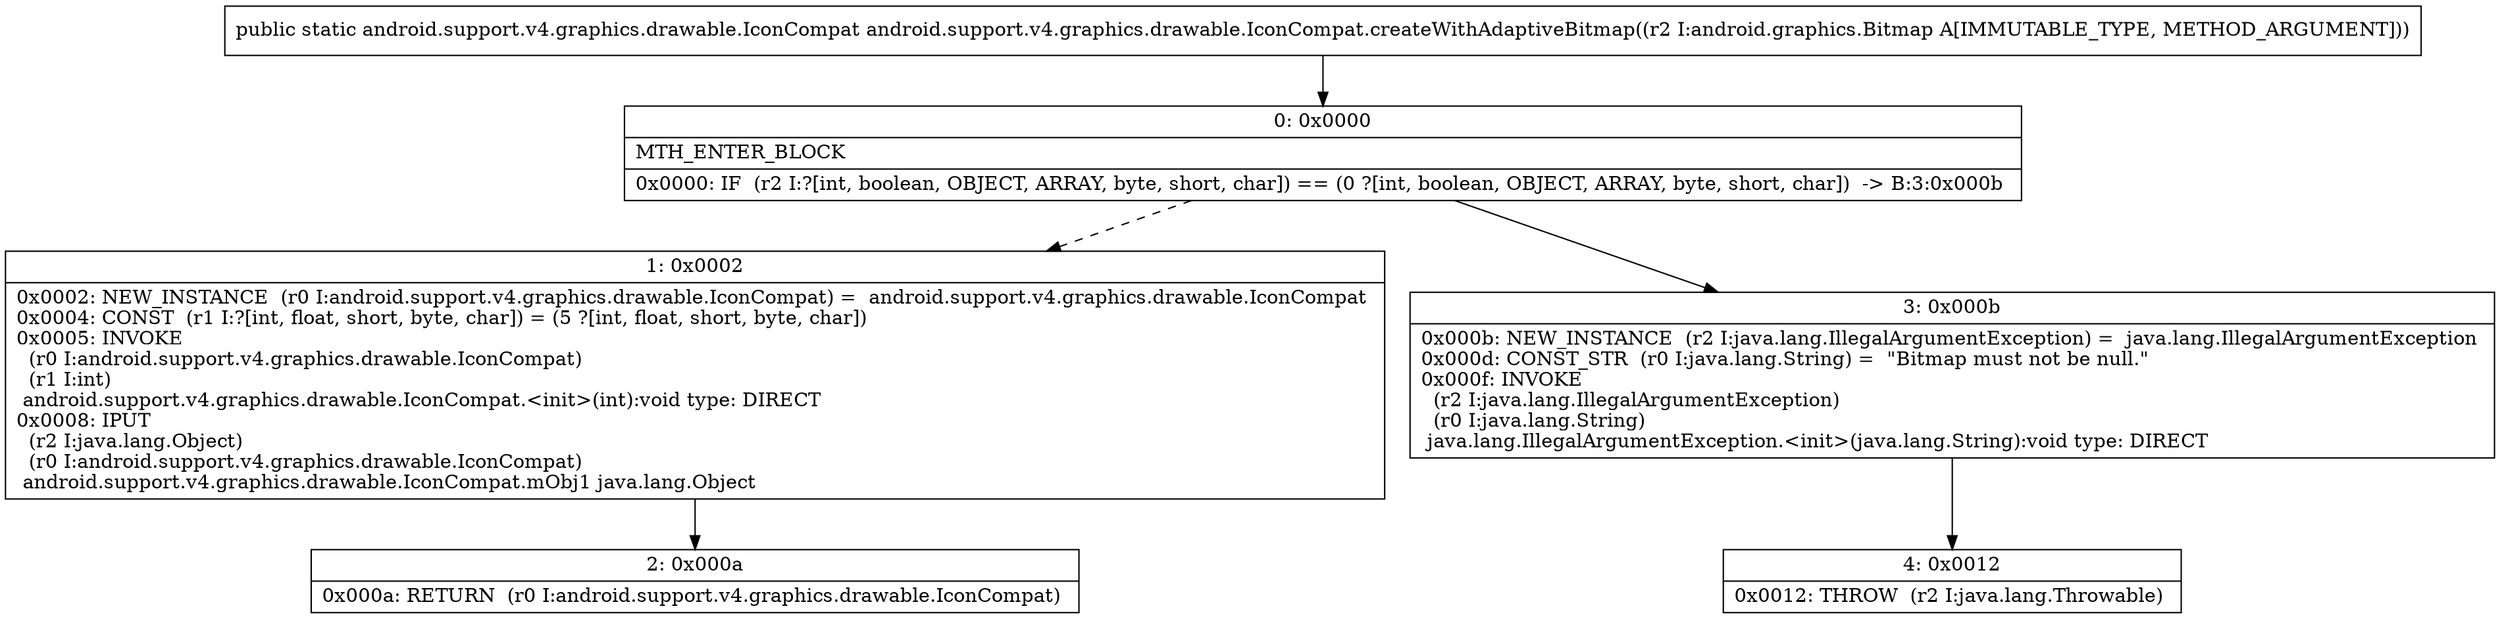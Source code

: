 digraph "CFG forandroid.support.v4.graphics.drawable.IconCompat.createWithAdaptiveBitmap(Landroid\/graphics\/Bitmap;)Landroid\/support\/v4\/graphics\/drawable\/IconCompat;" {
Node_0 [shape=record,label="{0\:\ 0x0000|MTH_ENTER_BLOCK\l|0x0000: IF  (r2 I:?[int, boolean, OBJECT, ARRAY, byte, short, char]) == (0 ?[int, boolean, OBJECT, ARRAY, byte, short, char])  \-\> B:3:0x000b \l}"];
Node_1 [shape=record,label="{1\:\ 0x0002|0x0002: NEW_INSTANCE  (r0 I:android.support.v4.graphics.drawable.IconCompat) =  android.support.v4.graphics.drawable.IconCompat \l0x0004: CONST  (r1 I:?[int, float, short, byte, char]) = (5 ?[int, float, short, byte, char]) \l0x0005: INVOKE  \l  (r0 I:android.support.v4.graphics.drawable.IconCompat)\l  (r1 I:int)\l android.support.v4.graphics.drawable.IconCompat.\<init\>(int):void type: DIRECT \l0x0008: IPUT  \l  (r2 I:java.lang.Object)\l  (r0 I:android.support.v4.graphics.drawable.IconCompat)\l android.support.v4.graphics.drawable.IconCompat.mObj1 java.lang.Object \l}"];
Node_2 [shape=record,label="{2\:\ 0x000a|0x000a: RETURN  (r0 I:android.support.v4.graphics.drawable.IconCompat) \l}"];
Node_3 [shape=record,label="{3\:\ 0x000b|0x000b: NEW_INSTANCE  (r2 I:java.lang.IllegalArgumentException) =  java.lang.IllegalArgumentException \l0x000d: CONST_STR  (r0 I:java.lang.String) =  \"Bitmap must not be null.\" \l0x000f: INVOKE  \l  (r2 I:java.lang.IllegalArgumentException)\l  (r0 I:java.lang.String)\l java.lang.IllegalArgumentException.\<init\>(java.lang.String):void type: DIRECT \l}"];
Node_4 [shape=record,label="{4\:\ 0x0012|0x0012: THROW  (r2 I:java.lang.Throwable) \l}"];
MethodNode[shape=record,label="{public static android.support.v4.graphics.drawable.IconCompat android.support.v4.graphics.drawable.IconCompat.createWithAdaptiveBitmap((r2 I:android.graphics.Bitmap A[IMMUTABLE_TYPE, METHOD_ARGUMENT])) }"];
MethodNode -> Node_0;
Node_0 -> Node_1[style=dashed];
Node_0 -> Node_3;
Node_1 -> Node_2;
Node_3 -> Node_4;
}

